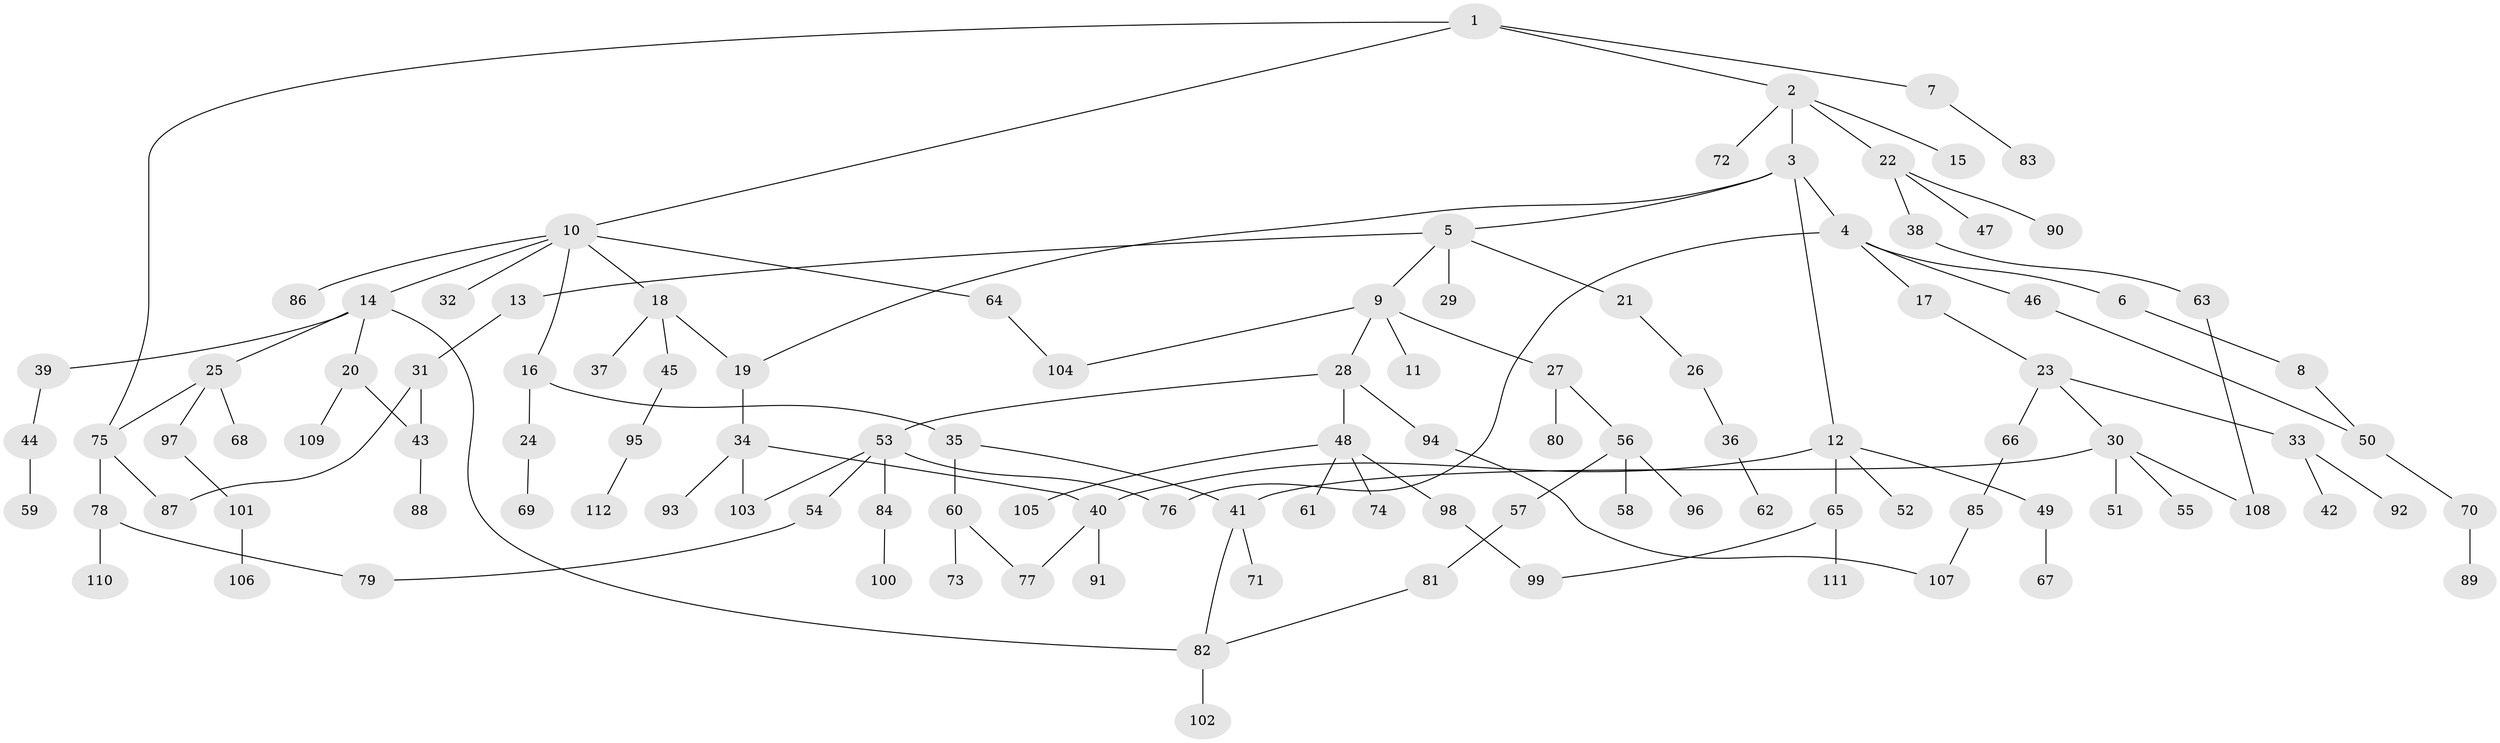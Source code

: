 // Generated by graph-tools (version 1.1) at 2025/13/03/09/25 04:13:23]
// undirected, 112 vertices, 128 edges
graph export_dot {
graph [start="1"]
  node [color=gray90,style=filled];
  1;
  2;
  3;
  4;
  5;
  6;
  7;
  8;
  9;
  10;
  11;
  12;
  13;
  14;
  15;
  16;
  17;
  18;
  19;
  20;
  21;
  22;
  23;
  24;
  25;
  26;
  27;
  28;
  29;
  30;
  31;
  32;
  33;
  34;
  35;
  36;
  37;
  38;
  39;
  40;
  41;
  42;
  43;
  44;
  45;
  46;
  47;
  48;
  49;
  50;
  51;
  52;
  53;
  54;
  55;
  56;
  57;
  58;
  59;
  60;
  61;
  62;
  63;
  64;
  65;
  66;
  67;
  68;
  69;
  70;
  71;
  72;
  73;
  74;
  75;
  76;
  77;
  78;
  79;
  80;
  81;
  82;
  83;
  84;
  85;
  86;
  87;
  88;
  89;
  90;
  91;
  92;
  93;
  94;
  95;
  96;
  97;
  98;
  99;
  100;
  101;
  102;
  103;
  104;
  105;
  106;
  107;
  108;
  109;
  110;
  111;
  112;
  1 -- 2;
  1 -- 7;
  1 -- 10;
  1 -- 75;
  2 -- 3;
  2 -- 15;
  2 -- 22;
  2 -- 72;
  3 -- 4;
  3 -- 5;
  3 -- 12;
  3 -- 19;
  4 -- 6;
  4 -- 17;
  4 -- 46;
  4 -- 76;
  5 -- 9;
  5 -- 13;
  5 -- 21;
  5 -- 29;
  6 -- 8;
  7 -- 83;
  8 -- 50;
  9 -- 11;
  9 -- 27;
  9 -- 28;
  9 -- 104;
  10 -- 14;
  10 -- 16;
  10 -- 18;
  10 -- 32;
  10 -- 64;
  10 -- 86;
  12 -- 40;
  12 -- 49;
  12 -- 52;
  12 -- 65;
  13 -- 31;
  14 -- 20;
  14 -- 25;
  14 -- 39;
  14 -- 82;
  16 -- 24;
  16 -- 35;
  17 -- 23;
  18 -- 37;
  18 -- 45;
  18 -- 19;
  19 -- 34;
  20 -- 43;
  20 -- 109;
  21 -- 26;
  22 -- 38;
  22 -- 47;
  22 -- 90;
  23 -- 30;
  23 -- 33;
  23 -- 66;
  24 -- 69;
  25 -- 68;
  25 -- 75;
  25 -- 97;
  26 -- 36;
  27 -- 56;
  27 -- 80;
  28 -- 48;
  28 -- 53;
  28 -- 94;
  30 -- 41;
  30 -- 51;
  30 -- 55;
  30 -- 108;
  31 -- 87;
  31 -- 43;
  33 -- 42;
  33 -- 92;
  34 -- 93;
  34 -- 103;
  34 -- 40;
  35 -- 60;
  35 -- 41;
  36 -- 62;
  38 -- 63;
  39 -- 44;
  40 -- 77;
  40 -- 91;
  41 -- 71;
  41 -- 82;
  43 -- 88;
  44 -- 59;
  45 -- 95;
  46 -- 50;
  48 -- 61;
  48 -- 74;
  48 -- 98;
  48 -- 105;
  49 -- 67;
  50 -- 70;
  53 -- 54;
  53 -- 76;
  53 -- 84;
  53 -- 103;
  54 -- 79;
  56 -- 57;
  56 -- 58;
  56 -- 96;
  57 -- 81;
  60 -- 73;
  60 -- 77;
  63 -- 108;
  64 -- 104;
  65 -- 111;
  65 -- 99;
  66 -- 85;
  70 -- 89;
  75 -- 78;
  75 -- 87;
  78 -- 110;
  78 -- 79;
  81 -- 82;
  82 -- 102;
  84 -- 100;
  85 -- 107;
  94 -- 107;
  95 -- 112;
  97 -- 101;
  98 -- 99;
  101 -- 106;
}
